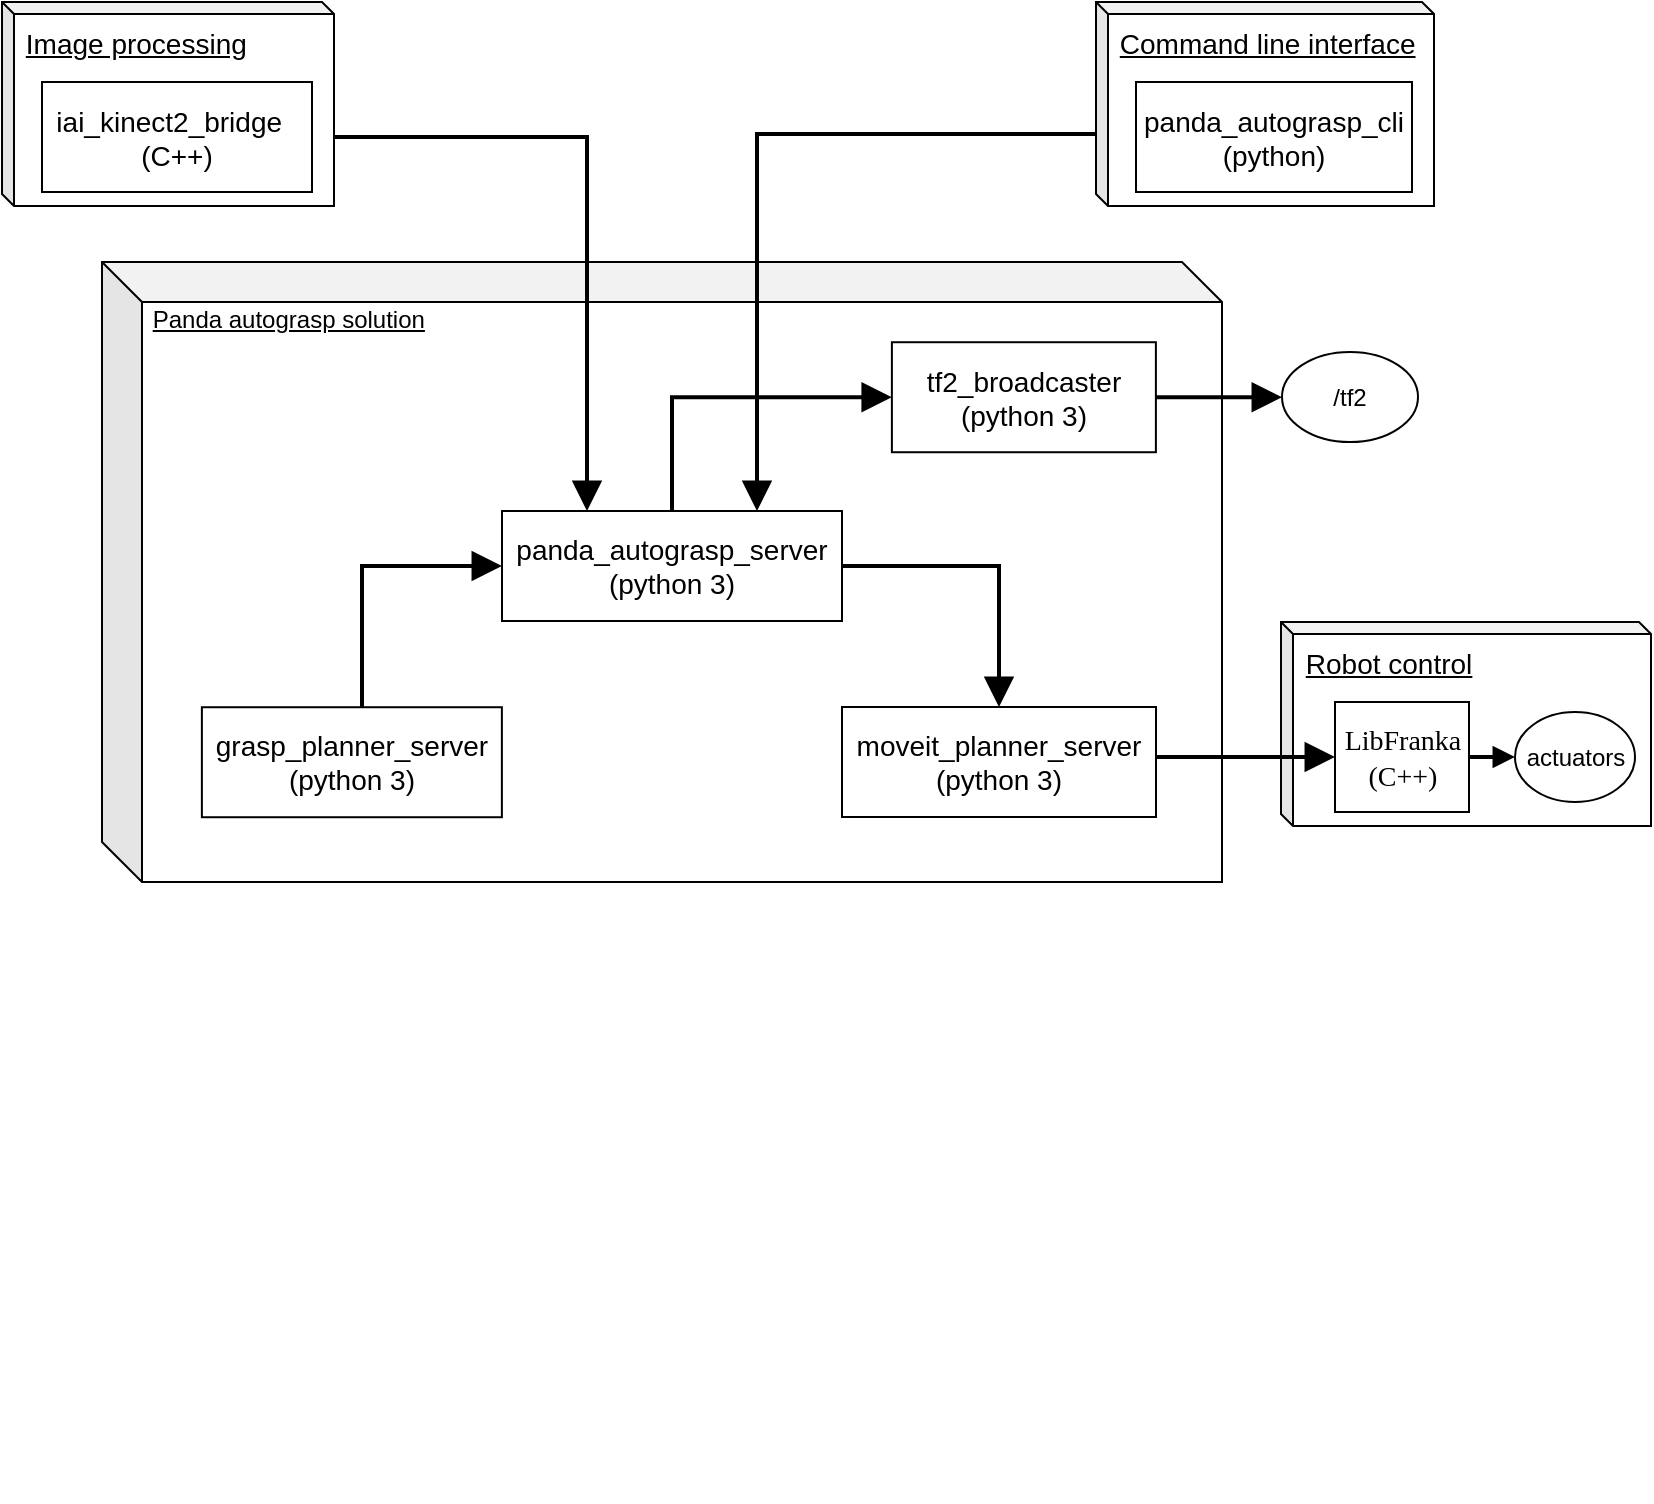 <mxfile version="12.2.2" type="device" pages="1"><diagram name="Algorithm overview" id="5f0bae14-7c28-e335-631c-24af17079c00"><mxGraphModel dx="239" dy="838" grid="1" gridSize="10" guides="1" tooltips="1" connect="1" arrows="1" fold="1" page="1" pageScale="1" pageWidth="1169" pageHeight="827" background="#ffffff" math="0" shadow="0"><root><mxCell id="0"/><mxCell id="1" parent="0"/><mxCell id="TCu0EO0YggwK4ifd5cii-1" value="" style="group" vertex="1" connectable="0" parent="1"><mxGeometry x="1190" y="20" width="824.5" height="440" as="geometry"/></mxCell><mxCell id="T3z4b9xOToAbU39IznOw-73" value="" style="group" parent="TCu0EO0YggwK4ifd5cii-1" vertex="1" connectable="0"><mxGeometry x="639.5" y="310" width="185" height="102" as="geometry"/></mxCell><mxCell id="T3z4b9xOToAbU39IznOw-65" value="&lt;span style=&quot;font-size: 14px&quot;&gt;&amp;nbsp;&lt;u&gt;Robot control&lt;/u&gt;&lt;br style=&quot;font-size: 14px&quot;&gt;&lt;/span&gt;" style="shape=cube;whiteSpace=wrap;html=1;boundedLbl=1;backgroundOutline=1;darkOpacity=0.05;darkOpacity2=0.1;labelBackgroundColor=none;size=6;align=left;verticalAlign=top;fontSize=14;" parent="T3z4b9xOToAbU39IznOw-73" vertex="1"><mxGeometry width="185" height="102" as="geometry"/></mxCell><mxCell id="T3z4b9xOToAbU39IznOw-72" value="" style="group" parent="T3z4b9xOToAbU39IznOw-73" vertex="1" connectable="0"><mxGeometry x="27" y="40" width="150" height="55" as="geometry"/></mxCell><mxCell id="T3z4b9xOToAbU39IznOw-67" value="&lt;span style=&quot;font-family: &amp;#34;verdana&amp;#34; ; white-space: nowrap&quot;&gt;LibFranka&lt;/span&gt;&lt;br style=&quot;font-family: &amp;#34;verdana&amp;#34; ; white-space: nowrap&quot;&gt;&lt;span style=&quot;font-family: &amp;#34;verdana&amp;#34; ; white-space: nowrap&quot;&gt;(C++)&lt;/span&gt;" style="rounded=0;whiteSpace=wrap;html=1;fontSize=14;" parent="T3z4b9xOToAbU39IznOw-72" vertex="1"><mxGeometry width="67" height="55" as="geometry"/></mxCell><mxCell id="T3z4b9xOToAbU39IznOw-71" value="" style="edgeStyle=orthogonalEdgeStyle;rounded=0;orthogonalLoop=1;jettySize=auto;html=1;startArrow=block;startFill=1;startSize=6;endArrow=none;endFill=0;strokeWidth=2;exitX=0;exitY=0.5;exitDx=0;exitDy=0;entryX=1;entryY=0.5;entryDx=0;entryDy=0;strokeColor=#000000;fontFamily=Verdana;fontSize=14;labelBackgroundColor=none;endSize=10;" parent="T3z4b9xOToAbU39IznOw-72" source="T3z4b9xOToAbU39IznOw-46" target="T3z4b9xOToAbU39IznOw-67" edge="1"><mxGeometry relative="1" as="geometry"/></mxCell><mxCell id="T3z4b9xOToAbU39IznOw-46" value="actuators" style="ellipse;whiteSpace=wrap;html=1;rounded=1;" parent="T3z4b9xOToAbU39IznOw-72" vertex="1"><mxGeometry x="90" y="5" width="60" height="45" as="geometry"/></mxCell><mxCell id="T3z4b9xOToAbU39IznOw-61" value="" style="group" parent="TCu0EO0YggwK4ifd5cii-1" vertex="1" connectable="0"><mxGeometry x="50" y="130" width="560" height="310" as="geometry"/></mxCell><mxCell id="T3z4b9xOToAbU39IznOw-1" value="&amp;nbsp;&lt;u&gt;Panda autograsp solution&lt;br&gt;&lt;br&gt;&lt;br&gt;&lt;br&gt;&lt;br&gt;&lt;br&gt;&lt;br&gt;&lt;br&gt;&lt;br&gt;&lt;br&gt;&lt;br&gt;&lt;br&gt;&lt;br&gt;&lt;br&gt;&lt;br&gt;&lt;br&gt;&lt;br&gt;&lt;br&gt;&lt;br&gt;&lt;br&gt;&lt;/u&gt;" style="shape=cube;whiteSpace=wrap;html=1;boundedLbl=1;backgroundOutline=1;darkOpacity=0.05;darkOpacity2=0.1;rounded=1;align=left;" parent="T3z4b9xOToAbU39IznOw-61" vertex="1"><mxGeometry width="560" height="310" as="geometry"/></mxCell><mxCell id="T3z4b9xOToAbU39IznOw-4" value="panda_autograsp_server&lt;br&gt;(python 3)" style="rounded=0;whiteSpace=wrap;html=1;fontSize=14;" parent="T3z4b9xOToAbU39IznOw-61" vertex="1"><mxGeometry x="200" y="124.5" width="170" height="55" as="geometry"/></mxCell><mxCell id="T3z4b9xOToAbU39IznOw-20" value="" style="edgeStyle=orthogonalEdgeStyle;rounded=0;orthogonalLoop=1;jettySize=auto;html=1;entryX=1;entryY=0.5;entryDx=0;entryDy=0;fontFamily=Verdana;fontSize=14;strokeWidth=2;labelBackgroundColor=none;endFill=0;endArrow=none;endSize=10;startFill=1;startArrow=block;startSize=10;" parent="T3z4b9xOToAbU39IznOw-61" source="T3z4b9xOToAbU39IznOw-18" target="T3z4b9xOToAbU39IznOw-4" edge="1"><mxGeometry relative="1" as="geometry"><mxPoint x="448.5" y="142.5" as="targetPoint"/></mxGeometry></mxCell><mxCell id="T3z4b9xOToAbU39IznOw-18" value="moveit_planner_server&lt;br&gt;(python 3)" style="rounded=0;whiteSpace=wrap;html=1;fontSize=14;" parent="T3z4b9xOToAbU39IznOw-61" vertex="1"><mxGeometry x="370" y="222.5" width="157" height="55" as="geometry"/></mxCell><mxCell id="T3z4b9xOToAbU39IznOw-23" value="tf2_broadcaster&lt;br&gt;(python 3)" style="rounded=0;whiteSpace=wrap;html=1;aspect=fixed;fontSize=14;" parent="T3z4b9xOToAbU39IznOw-61" vertex="1"><mxGeometry x="394.938" y="40.115" width="132" height="55" as="geometry"/></mxCell><mxCell id="T3z4b9xOToAbU39IznOw-25" value="" style="edgeStyle=orthogonalEdgeStyle;rounded=0;orthogonalLoop=1;jettySize=auto;html=1;startArrow=none;startFill=0;startSize=6;endArrow=block;endFill=1;entryX=0;entryY=0.5;entryDx=0;entryDy=0;fontFamily=Verdana;fontSize=14;strokeWidth=2;labelBackgroundColor=none;endSize=10;" parent="T3z4b9xOToAbU39IznOw-61" source="T3z4b9xOToAbU39IznOw-4" target="T3z4b9xOToAbU39IznOw-23" edge="1"><mxGeometry relative="1" as="geometry"><mxPoint x="285" y="60" as="targetPoint"/><Array as="points"><mxPoint x="285" y="68"/></Array></mxGeometry></mxCell><mxCell id="T3z4b9xOToAbU39IznOw-32" value="" style="edgeStyle=orthogonalEdgeStyle;rounded=0;orthogonalLoop=1;jettySize=auto;html=1;startArrow=none;startFill=0;startSize=6;endArrow=block;endFill=1;entryX=0;entryY=0.5;entryDx=0;entryDy=0;fontFamily=Verdana;fontSize=14;strokeWidth=2;labelBackgroundColor=none;endSize=10;" parent="T3z4b9xOToAbU39IznOw-61" source="ZDqH5W5yeewaSKmNm2pd-82" target="T3z4b9xOToAbU39IznOw-4" edge="1"><mxGeometry relative="1" as="geometry"><mxPoint x="124.938" y="147.615" as="targetPoint"/><Array as="points"><mxPoint x="130" y="152"/></Array></mxGeometry></mxCell><mxCell id="ZDqH5W5yeewaSKmNm2pd-82" value="grasp_planner_server&lt;br&gt;(python 3)" style="rounded=0;whiteSpace=wrap;html=1;fontSize=14;" parent="T3z4b9xOToAbU39IznOw-61" vertex="1"><mxGeometry x="49.938" y="222.615" width="150" height="55" as="geometry"/></mxCell><mxCell id="E1T-3dzwWregaRVTdRfr-17" value="" style="endArrow=block;html=1;endFill=1;edgeStyle=orthogonalEdgeStyle;startArrow=none;startFill=0;rounded=0;fontFamily=Verdana;fontSize=14;labelBackgroundColor=none;endSize=10;startSize=6;strokeWidth=2;exitX=1;exitY=0.5;exitDx=0;exitDy=0;entryX=0.25;entryY=0;entryDx=0;entryDy=0;" parent="TCu0EO0YggwK4ifd5cii-1" source="ZDqH5W5yeewaSKmNm2pd-11" target="T3z4b9xOToAbU39IznOw-4" edge="1"><mxGeometry width="50" height="50" relative="1" as="geometry"><mxPoint x="7" y="37" as="sourcePoint"/><mxPoint x="325" y="120" as="targetPoint"/><Array as="points"><mxPoint x="293" y="68"/></Array></mxGeometry></mxCell><mxCell id="T3z4b9xOToAbU39IznOw-15" value="" style="edgeStyle=orthogonalEdgeStyle;rounded=0;orthogonalLoop=1;jettySize=auto;html=1;entryX=0.75;entryY=0;entryDx=0;entryDy=0;fontFamily=Verdana;fontSize=14;strokeWidth=2;labelBackgroundColor=none;endFill=1;endArrow=block;endSize=10;startFill=0;startArrow=none;startSize=6;" parent="TCu0EO0YggwK4ifd5cii-1" target="T3z4b9xOToAbU39IznOw-4" edge="1"><mxGeometry relative="1" as="geometry"><mxPoint x="567" y="66" as="sourcePoint"/><mxPoint x="377.714" y="250.714" as="targetPoint"/><Array as="points"><mxPoint x="378" y="66"/></Array></mxGeometry></mxCell><mxCell id="T3z4b9xOToAbU39IznOw-43" value="" style="edgeStyle=orthogonalEdgeStyle;rounded=0;orthogonalLoop=1;jettySize=auto;html=1;startArrow=none;startFill=0;startSize=6;endArrow=block;endFill=1;fontFamily=Verdana;fontSize=14;labelBackgroundColor=none;strokeWidth=2;endSize=10;entryX=0;entryY=0.5;entryDx=0;entryDy=0;" parent="TCu0EO0YggwK4ifd5cii-1" target="T3z4b9xOToAbU39IznOw-67" edge="1"><mxGeometry relative="1" as="geometry"><mxPoint x="576.5" y="377.5" as="sourcePoint"/><mxPoint x="659" y="377.167" as="targetPoint"/><Array as="points"><mxPoint x="646.5" y="378"/><mxPoint x="646.5" y="378"/></Array></mxGeometry></mxCell><mxCell id="T3z4b9xOToAbU39IznOw-29" value="" style="edgeStyle=orthogonalEdgeStyle;rounded=0;orthogonalLoop=1;jettySize=auto;html=1;startArrow=none;startFill=0;startSize=6;endArrow=block;endFill=1;fontFamily=Verdana;fontSize=14;labelBackgroundColor=none;strokeWidth=2;endSize=10;" parent="TCu0EO0YggwK4ifd5cii-1" source="T3z4b9xOToAbU39IznOw-23" target="T3z4b9xOToAbU39IznOw-30" edge="1"><mxGeometry relative="1" as="geometry"><mxPoint x="659.938" y="195.115" as="targetPoint"/><Array as="points"><mxPoint x="690" y="195"/><mxPoint x="690" y="195"/></Array></mxGeometry></mxCell><mxCell id="T3z4b9xOToAbU39IznOw-30" value="/tf2" style="ellipse;whiteSpace=wrap;html=1;rounded=1;" parent="TCu0EO0YggwK4ifd5cii-1" vertex="1"><mxGeometry x="640" y="175" width="68" height="45" as="geometry"/></mxCell><mxCell id="T3z4b9xOToAbU39IznOw-58" value="" style="group" parent="TCu0EO0YggwK4ifd5cii-1" vertex="1" connectable="0"><mxGeometry x="547" width="169" height="102" as="geometry"/></mxCell><mxCell id="T3z4b9xOToAbU39IznOw-56" value="&amp;nbsp;&lt;u&gt;Command line interface&lt;/u&gt;&lt;u style=&quot;font-size: 14px&quot;&gt;&lt;br style=&quot;font-size: 14px&quot;&gt;&lt;/u&gt;" style="shape=cube;whiteSpace=wrap;html=1;boundedLbl=1;backgroundOutline=1;darkOpacity=0.05;darkOpacity2=0.1;labelBackgroundColor=none;size=6;align=left;verticalAlign=top;fontSize=14;" parent="T3z4b9xOToAbU39IznOw-58" vertex="1"><mxGeometry width="169" height="102" as="geometry"/></mxCell><mxCell id="T3z4b9xOToAbU39IznOw-57" value="panda_autograsp_cli&lt;br&gt;(python)" style="rounded=0;whiteSpace=wrap;html=1;shadow=0;comic=0;fontSize=14;" parent="T3z4b9xOToAbU39IznOw-58" vertex="1"><mxGeometry x="20" y="40" width="138" height="55" as="geometry"/></mxCell><mxCell id="T3z4b9xOToAbU39IznOw-59" value="" style="group" parent="TCu0EO0YggwK4ifd5cii-1" vertex="1" connectable="0"><mxGeometry width="161" height="102" as="geometry"/></mxCell><mxCell id="T3z4b9xOToAbU39IznOw-45" value="" style="group" parent="T3z4b9xOToAbU39IznOw-59" vertex="1" connectable="0"><mxGeometry width="161" height="102" as="geometry"/></mxCell><mxCell id="ZDqH5W5yeewaSKmNm2pd-14" value="&lt;span style=&quot;font-size: 14px&quot;&gt;&amp;nbsp;&lt;/span&gt;&lt;u style=&quot;font-size: 14px&quot;&gt;Image processing&lt;br style=&quot;font-size: 14px&quot;&gt;&lt;/u&gt;" style="shape=cube;whiteSpace=wrap;html=1;boundedLbl=1;backgroundOutline=1;darkOpacity=0.05;darkOpacity2=0.1;labelBackgroundColor=none;size=6;align=left;verticalAlign=top;fontSize=14;" parent="T3z4b9xOToAbU39IznOw-45" vertex="1"><mxGeometry width="166" height="102" as="geometry"/></mxCell><mxCell id="ZDqH5W5yeewaSKmNm2pd-11" value="iai_kinect2_bridge&amp;nbsp;&amp;nbsp;&lt;br style=&quot;font-size: 14px&quot;&gt;(C++)" style="rounded=0;whiteSpace=wrap;html=1;shadow=0;comic=0;fontSize=14;" parent="T3z4b9xOToAbU39IznOw-45" vertex="1"><mxGeometry x="20" y="40" width="135" height="55" as="geometry"/></mxCell><mxCell id="U-XlhVar8ka5ONAn84VP-6" value="Diagram" parent="0"/><mxCell id="U-XlhVar8ka5ONAn84VP-2" value="" style="group;fontSize=14;" parent="U-XlhVar8ka5ONAn84VP-6" vertex="1" connectable="0"><mxGeometry x="1336.5" y="253" height="349" as="geometry"/></mxCell><mxCell id="ZDqH5W5yeewaSKmNm2pd-17" value="" style="group;fontSize=14;" parent="U-XlhVar8ka5ONAn84VP-6" vertex="1" connectable="0"><mxGeometry x="1190" y="460" width="560" height="310" as="geometry"/></mxCell></root></mxGraphModel></diagram></mxfile>